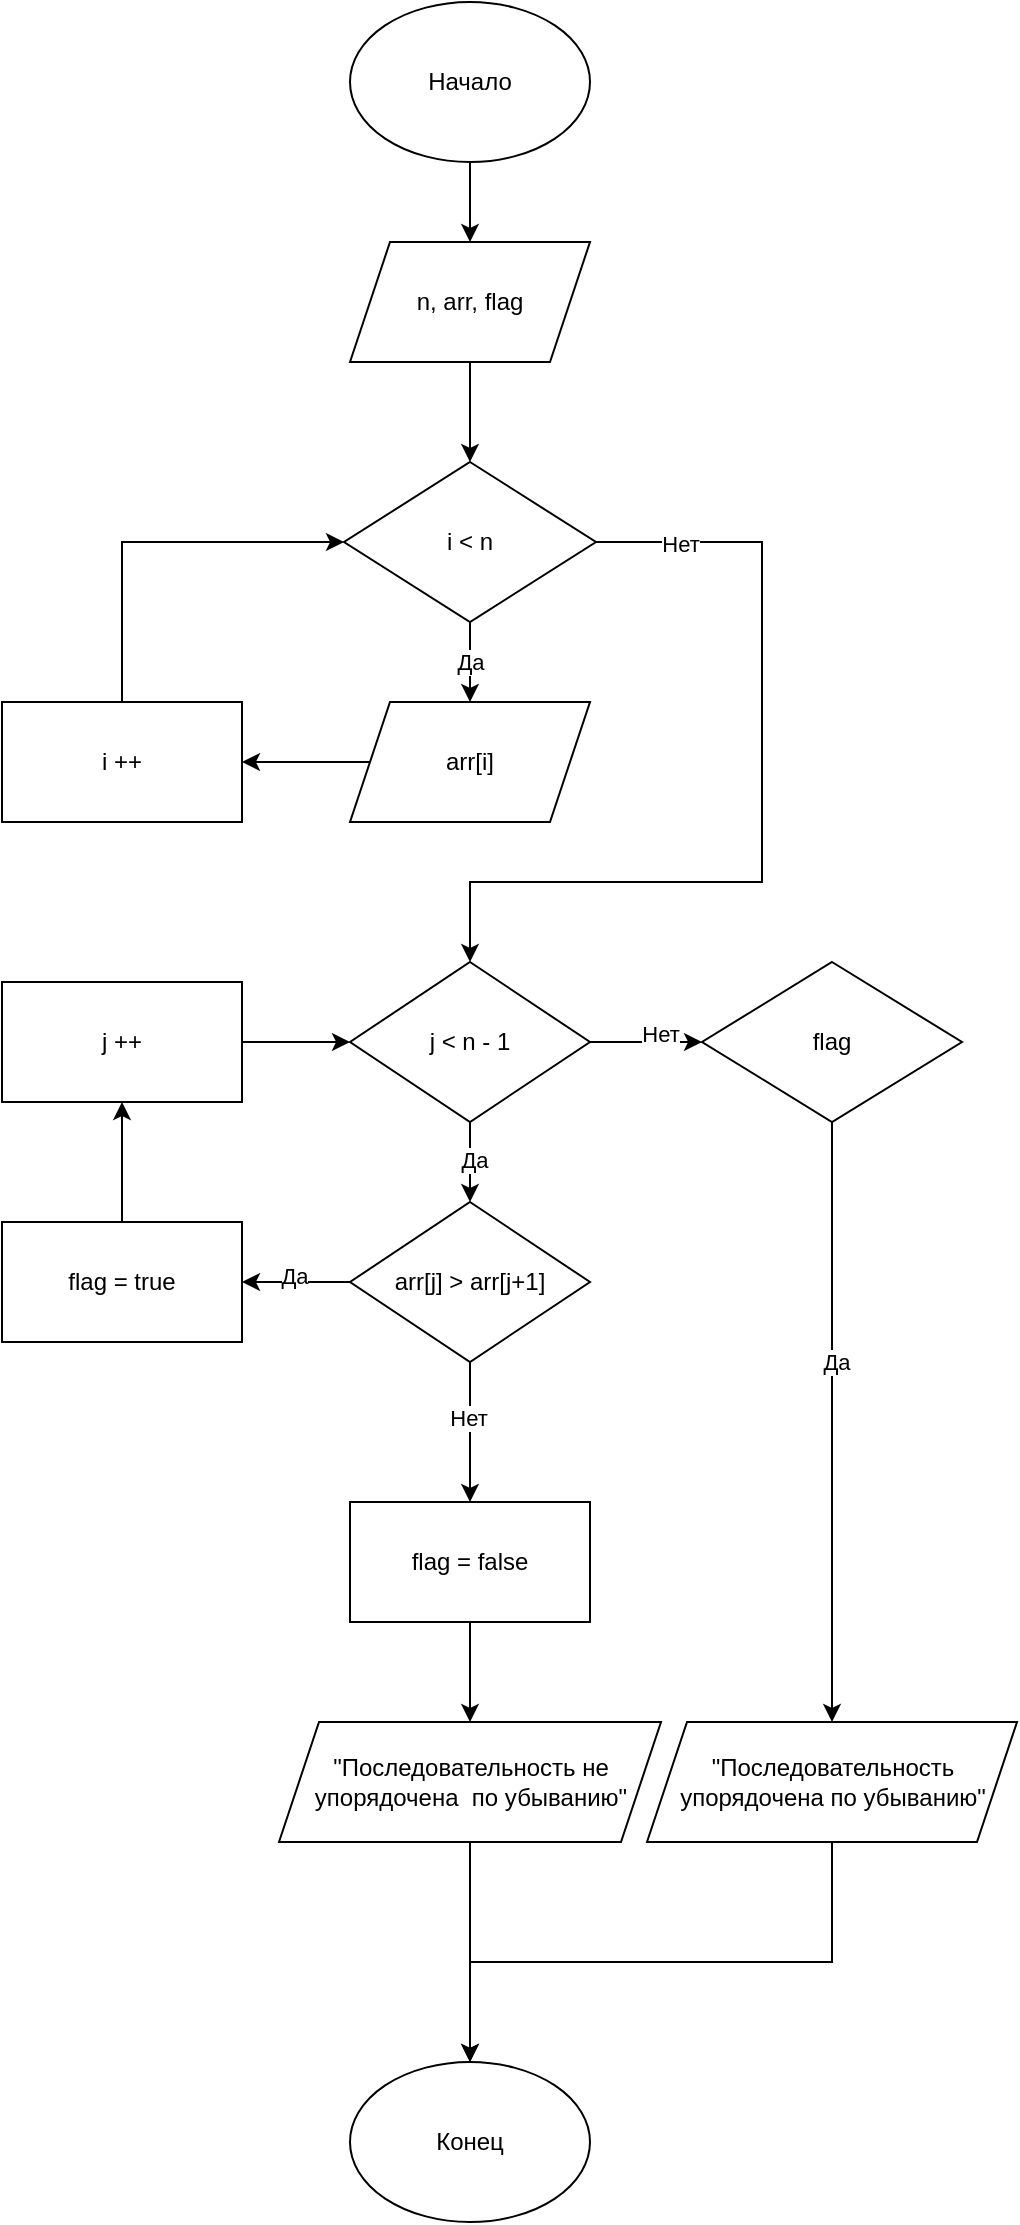 <mxfile version="22.0.4" type="device">
  <diagram name="Страница — 1" id="BGVivmdMPbJRiv8pt6Tk">
    <mxGraphModel dx="1120" dy="1558" grid="1" gridSize="10" guides="1" tooltips="1" connect="1" arrows="1" fold="1" page="1" pageScale="1" pageWidth="827" pageHeight="1169" math="0" shadow="0">
      <root>
        <mxCell id="0" />
        <mxCell id="1" parent="0" />
        <mxCell id="8qhDZXkatpZ-djrMKgJh-2" value="Конец" style="ellipse;whiteSpace=wrap;html=1;" parent="1" vertex="1">
          <mxGeometry x="354" y="950" width="120" height="80" as="geometry" />
        </mxCell>
        <mxCell id="VHtgcgVGDUhuNv95dtVm-3" style="edgeStyle=orthogonalEdgeStyle;rounded=0;orthogonalLoop=1;jettySize=auto;html=1;entryX=0.5;entryY=0;entryDx=0;entryDy=0;" edge="1" parent="1" source="VHtgcgVGDUhuNv95dtVm-1" target="VHtgcgVGDUhuNv95dtVm-2">
          <mxGeometry relative="1" as="geometry" />
        </mxCell>
        <mxCell id="VHtgcgVGDUhuNv95dtVm-1" value="&lt;div&gt;Начало&lt;/div&gt;" style="ellipse;whiteSpace=wrap;html=1;" vertex="1" parent="1">
          <mxGeometry x="354" y="-80" width="120" height="80" as="geometry" />
        </mxCell>
        <mxCell id="VHtgcgVGDUhuNv95dtVm-5" style="edgeStyle=orthogonalEdgeStyle;rounded=0;orthogonalLoop=1;jettySize=auto;html=1;entryX=0.5;entryY=0;entryDx=0;entryDy=0;" edge="1" parent="1" source="VHtgcgVGDUhuNv95dtVm-2" target="VHtgcgVGDUhuNv95dtVm-4">
          <mxGeometry relative="1" as="geometry" />
        </mxCell>
        <mxCell id="VHtgcgVGDUhuNv95dtVm-2" value="n, arr, flag" style="shape=parallelogram;perimeter=parallelogramPerimeter;whiteSpace=wrap;html=1;fixedSize=1;" vertex="1" parent="1">
          <mxGeometry x="354" y="40" width="120" height="60" as="geometry" />
        </mxCell>
        <mxCell id="VHtgcgVGDUhuNv95dtVm-7" value="" style="edgeStyle=orthogonalEdgeStyle;rounded=0;orthogonalLoop=1;jettySize=auto;html=1;" edge="1" parent="1" source="VHtgcgVGDUhuNv95dtVm-4" target="VHtgcgVGDUhuNv95dtVm-6">
          <mxGeometry relative="1" as="geometry" />
        </mxCell>
        <mxCell id="VHtgcgVGDUhuNv95dtVm-8" value="Да" style="edgeLabel;html=1;align=center;verticalAlign=middle;resizable=0;points=[];" vertex="1" connectable="0" parent="VHtgcgVGDUhuNv95dtVm-7">
          <mxGeometry relative="1" as="geometry">
            <mxPoint as="offset" />
          </mxGeometry>
        </mxCell>
        <mxCell id="VHtgcgVGDUhuNv95dtVm-13" style="edgeStyle=orthogonalEdgeStyle;rounded=0;orthogonalLoop=1;jettySize=auto;html=1;entryX=0.5;entryY=0;entryDx=0;entryDy=0;" edge="1" parent="1" source="VHtgcgVGDUhuNv95dtVm-4" target="VHtgcgVGDUhuNv95dtVm-12">
          <mxGeometry relative="1" as="geometry">
            <Array as="points">
              <mxPoint x="560" y="190" />
              <mxPoint x="560" y="360" />
              <mxPoint x="414" y="360" />
            </Array>
          </mxGeometry>
        </mxCell>
        <mxCell id="VHtgcgVGDUhuNv95dtVm-14" value="Нет" style="edgeLabel;html=1;align=center;verticalAlign=middle;resizable=0;points=[];" vertex="1" connectable="0" parent="VHtgcgVGDUhuNv95dtVm-13">
          <mxGeometry x="-0.809" y="-1" relative="1" as="geometry">
            <mxPoint as="offset" />
          </mxGeometry>
        </mxCell>
        <mxCell id="VHtgcgVGDUhuNv95dtVm-4" value="i &amp;lt; n" style="rhombus;whiteSpace=wrap;html=1;" vertex="1" parent="1">
          <mxGeometry x="351" y="150" width="126" height="80" as="geometry" />
        </mxCell>
        <mxCell id="VHtgcgVGDUhuNv95dtVm-10" value="" style="edgeStyle=orthogonalEdgeStyle;rounded=0;orthogonalLoop=1;jettySize=auto;html=1;" edge="1" parent="1" source="VHtgcgVGDUhuNv95dtVm-6" target="VHtgcgVGDUhuNv95dtVm-9">
          <mxGeometry relative="1" as="geometry" />
        </mxCell>
        <mxCell id="VHtgcgVGDUhuNv95dtVm-6" value="arr[i]" style="shape=parallelogram;perimeter=parallelogramPerimeter;whiteSpace=wrap;html=1;fixedSize=1;" vertex="1" parent="1">
          <mxGeometry x="354" y="270" width="120" height="60" as="geometry" />
        </mxCell>
        <mxCell id="VHtgcgVGDUhuNv95dtVm-11" style="edgeStyle=orthogonalEdgeStyle;rounded=0;orthogonalLoop=1;jettySize=auto;html=1;entryX=0;entryY=0.5;entryDx=0;entryDy=0;" edge="1" parent="1" source="VHtgcgVGDUhuNv95dtVm-9" target="VHtgcgVGDUhuNv95dtVm-4">
          <mxGeometry relative="1" as="geometry">
            <Array as="points">
              <mxPoint x="240" y="190" />
            </Array>
          </mxGeometry>
        </mxCell>
        <mxCell id="VHtgcgVGDUhuNv95dtVm-9" value="i ++ " style="rounded=0;whiteSpace=wrap;html=1;" vertex="1" parent="1">
          <mxGeometry x="180" y="270" width="120" height="60" as="geometry" />
        </mxCell>
        <mxCell id="VHtgcgVGDUhuNv95dtVm-17" value="" style="edgeStyle=orthogonalEdgeStyle;rounded=0;orthogonalLoop=1;jettySize=auto;html=1;" edge="1" parent="1" source="VHtgcgVGDUhuNv95dtVm-12" target="VHtgcgVGDUhuNv95dtVm-16">
          <mxGeometry relative="1" as="geometry" />
        </mxCell>
        <mxCell id="VHtgcgVGDUhuNv95dtVm-18" value="Да" style="edgeLabel;html=1;align=center;verticalAlign=middle;resizable=0;points=[];" vertex="1" connectable="0" parent="VHtgcgVGDUhuNv95dtVm-17">
          <mxGeometry x="-0.05" y="2" relative="1" as="geometry">
            <mxPoint as="offset" />
          </mxGeometry>
        </mxCell>
        <mxCell id="VHtgcgVGDUhuNv95dtVm-42" value="" style="edgeStyle=orthogonalEdgeStyle;rounded=0;orthogonalLoop=1;jettySize=auto;html=1;" edge="1" parent="1" source="VHtgcgVGDUhuNv95dtVm-12" target="VHtgcgVGDUhuNv95dtVm-36">
          <mxGeometry relative="1" as="geometry" />
        </mxCell>
        <mxCell id="VHtgcgVGDUhuNv95dtVm-43" value="Нет" style="edgeLabel;html=1;align=center;verticalAlign=middle;resizable=0;points=[];" vertex="1" connectable="0" parent="VHtgcgVGDUhuNv95dtVm-42">
          <mxGeometry x="0.25" y="4" relative="1" as="geometry">
            <mxPoint as="offset" />
          </mxGeometry>
        </mxCell>
        <mxCell id="VHtgcgVGDUhuNv95dtVm-12" value="j &amp;lt; n - 1" style="rhombus;whiteSpace=wrap;html=1;" vertex="1" parent="1">
          <mxGeometry x="354" y="400" width="120" height="80" as="geometry" />
        </mxCell>
        <mxCell id="VHtgcgVGDUhuNv95dtVm-21" value="" style="edgeStyle=orthogonalEdgeStyle;rounded=0;orthogonalLoop=1;jettySize=auto;html=1;" edge="1" parent="1" source="VHtgcgVGDUhuNv95dtVm-16" target="VHtgcgVGDUhuNv95dtVm-20">
          <mxGeometry relative="1" as="geometry" />
        </mxCell>
        <mxCell id="VHtgcgVGDUhuNv95dtVm-22" value="Да" style="edgeLabel;html=1;align=center;verticalAlign=middle;resizable=0;points=[];" vertex="1" connectable="0" parent="VHtgcgVGDUhuNv95dtVm-21">
          <mxGeometry x="0.037" y="-3" relative="1" as="geometry">
            <mxPoint as="offset" />
          </mxGeometry>
        </mxCell>
        <mxCell id="VHtgcgVGDUhuNv95dtVm-25" value="" style="edgeStyle=orthogonalEdgeStyle;rounded=0;orthogonalLoop=1;jettySize=auto;html=1;" edge="1" parent="1" source="VHtgcgVGDUhuNv95dtVm-16" target="VHtgcgVGDUhuNv95dtVm-24">
          <mxGeometry relative="1" as="geometry" />
        </mxCell>
        <mxCell id="VHtgcgVGDUhuNv95dtVm-27" value="Нет" style="edgeLabel;html=1;align=center;verticalAlign=middle;resizable=0;points=[];" vertex="1" connectable="0" parent="VHtgcgVGDUhuNv95dtVm-25">
          <mxGeometry x="-0.214" y="-1" relative="1" as="geometry">
            <mxPoint as="offset" />
          </mxGeometry>
        </mxCell>
        <mxCell id="VHtgcgVGDUhuNv95dtVm-16" value="arr[j] &amp;gt; arr[j+1]" style="rhombus;whiteSpace=wrap;html=1;" vertex="1" parent="1">
          <mxGeometry x="354" y="520" width="120" height="80" as="geometry" />
        </mxCell>
        <mxCell id="VHtgcgVGDUhuNv95dtVm-29" value="" style="edgeStyle=orthogonalEdgeStyle;rounded=0;orthogonalLoop=1;jettySize=auto;html=1;" edge="1" parent="1" source="VHtgcgVGDUhuNv95dtVm-20" target="VHtgcgVGDUhuNv95dtVm-28">
          <mxGeometry relative="1" as="geometry" />
        </mxCell>
        <mxCell id="VHtgcgVGDUhuNv95dtVm-20" value="flag = true" style="rounded=0;whiteSpace=wrap;html=1;" vertex="1" parent="1">
          <mxGeometry x="180" y="530" width="120" height="60" as="geometry" />
        </mxCell>
        <mxCell id="VHtgcgVGDUhuNv95dtVm-46" value="" style="edgeStyle=orthogonalEdgeStyle;rounded=0;orthogonalLoop=1;jettySize=auto;html=1;" edge="1" parent="1" source="VHtgcgVGDUhuNv95dtVm-24" target="VHtgcgVGDUhuNv95dtVm-44">
          <mxGeometry relative="1" as="geometry" />
        </mxCell>
        <mxCell id="VHtgcgVGDUhuNv95dtVm-24" value="flag = false" style="rounded=0;whiteSpace=wrap;html=1;" vertex="1" parent="1">
          <mxGeometry x="354" y="670" width="120" height="60" as="geometry" />
        </mxCell>
        <mxCell id="VHtgcgVGDUhuNv95dtVm-30" value="" style="edgeStyle=orthogonalEdgeStyle;rounded=0;orthogonalLoop=1;jettySize=auto;html=1;" edge="1" parent="1" source="VHtgcgVGDUhuNv95dtVm-28" target="VHtgcgVGDUhuNv95dtVm-12">
          <mxGeometry relative="1" as="geometry" />
        </mxCell>
        <mxCell id="VHtgcgVGDUhuNv95dtVm-28" value="j ++ " style="rounded=0;whiteSpace=wrap;html=1;" vertex="1" parent="1">
          <mxGeometry x="180" y="410" width="120" height="60" as="geometry" />
        </mxCell>
        <mxCell id="VHtgcgVGDUhuNv95dtVm-47" style="edgeStyle=orthogonalEdgeStyle;rounded=0;orthogonalLoop=1;jettySize=auto;html=1;entryX=0.5;entryY=0;entryDx=0;entryDy=0;" edge="1" parent="1" source="VHtgcgVGDUhuNv95dtVm-36" target="VHtgcgVGDUhuNv95dtVm-45">
          <mxGeometry relative="1" as="geometry" />
        </mxCell>
        <mxCell id="VHtgcgVGDUhuNv95dtVm-51" value="Да" style="edgeLabel;html=1;align=center;verticalAlign=middle;resizable=0;points=[];" vertex="1" connectable="0" parent="VHtgcgVGDUhuNv95dtVm-47">
          <mxGeometry x="-0.2" y="2" relative="1" as="geometry">
            <mxPoint as="offset" />
          </mxGeometry>
        </mxCell>
        <mxCell id="VHtgcgVGDUhuNv95dtVm-36" value="flag" style="rhombus;whiteSpace=wrap;html=1;" vertex="1" parent="1">
          <mxGeometry x="530" y="400" width="130" height="80" as="geometry" />
        </mxCell>
        <mxCell id="VHtgcgVGDUhuNv95dtVm-49" style="edgeStyle=orthogonalEdgeStyle;rounded=0;orthogonalLoop=1;jettySize=auto;html=1;" edge="1" parent="1" source="VHtgcgVGDUhuNv95dtVm-44">
          <mxGeometry relative="1" as="geometry">
            <mxPoint x="414" y="950" as="targetPoint" />
          </mxGeometry>
        </mxCell>
        <mxCell id="VHtgcgVGDUhuNv95dtVm-44" value="&lt;font style=&quot;font-size: 12px;&quot;&gt;&quot;Последовательность не упорядочена&amp;nbsp; по убыванию&quot;&lt;/font&gt;" style="shape=parallelogram;perimeter=parallelogramPerimeter;whiteSpace=wrap;html=1;fixedSize=1;" vertex="1" parent="1">
          <mxGeometry x="318.5" y="780" width="191" height="60" as="geometry" />
        </mxCell>
        <mxCell id="VHtgcgVGDUhuNv95dtVm-48" style="edgeStyle=orthogonalEdgeStyle;rounded=0;orthogonalLoop=1;jettySize=auto;html=1;entryX=0.5;entryY=0;entryDx=0;entryDy=0;" edge="1" parent="1" source="VHtgcgVGDUhuNv95dtVm-45" target="8qhDZXkatpZ-djrMKgJh-2">
          <mxGeometry relative="1" as="geometry">
            <Array as="points">
              <mxPoint x="595" y="900" />
              <mxPoint x="414" y="900" />
            </Array>
          </mxGeometry>
        </mxCell>
        <mxCell id="VHtgcgVGDUhuNv95dtVm-45" value="&lt;font style=&quot;font-size: 12px;&quot;&gt;&quot;Последовательность упорядочена по убыванию&quot;&lt;/font&gt;" style="shape=parallelogram;perimeter=parallelogramPerimeter;whiteSpace=wrap;html=1;fixedSize=1;" vertex="1" parent="1">
          <mxGeometry x="502.5" y="780" width="185" height="60" as="geometry" />
        </mxCell>
      </root>
    </mxGraphModel>
  </diagram>
</mxfile>
